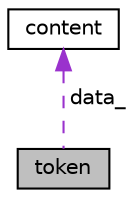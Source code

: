 digraph "token"
{
 // LATEX_PDF_SIZE
  edge [fontname="Helvetica",fontsize="10",labelfontname="Helvetica",labelfontsize="10"];
  node [fontname="Helvetica",fontsize="10",shape=record];
  Node1 [label="token",height=0.2,width=0.4,color="black", fillcolor="grey75", style="filled", fontcolor="black",tooltip="Token class based on OpenFOAM stream, with some modifications/simplifications to be tailored to our n..."];
  Node2 -> Node1 [dir="back",color="darkorchid3",fontsize="10",style="dashed",label=" data_" ,fontname="Helvetica"];
  Node2 [label="content",height=0.2,width=0.4,color="black", fillcolor="white", style="filled",URL="$unionpFlow_1_1token_1_1content.html",tooltip="A union of token types."];
}
